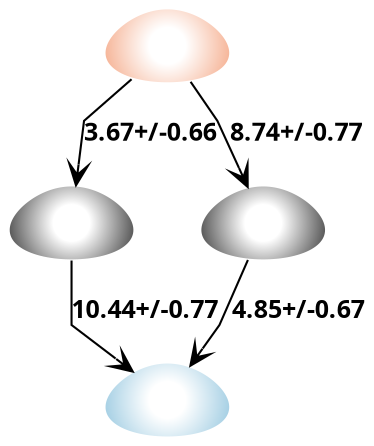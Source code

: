 strict digraph G {
	graph [bb="0,0,191.74,206",
		fontname="sans bold",
		splines=polyline
	];
	node [label="\N"];
	subgraph subgraph_0 {
		graph [label="Neutral charge",
			style=""
		];
		SM15_micro001		 [charge=0,
			color="#ffffff:#333333",
			fontcolor=black,
			fontname="sans bold",
			fontsize=12,
			height=0.5,
			image="Images\Microstates\SM15_micro001.svg",
			label="",
			labelloc=b,
			penwidth=1,
			pos="28.743,103",
			shape=egg,
			style=radial,
			width=0.79843];
		SM15_micro002		 [charge=0,
			color="#ffffff:#333333",
			fontcolor=black,
			fontname="sans bold",
			fontsize=12,
			height=0.5,
			image="Images\Microstates\SM15_micro002.svg",
			label="",
			labelloc=b,
			penwidth=1,
			pos="132.74,103",
			shape=egg,
			style=radial,
			width=0.79843];
	}
	subgraph "subgraph_-1" {
		graph [label="-1 charge",
			style=""
		];
		SM15_micro004		 [charge=-1,
			color="#ffffff:#f4a582",
			fontcolor=black,
			fontname="sans bold",
			fontsize=12,
			height=0.5,
			image="Images\Microstates\SM15_micro004.svg",
			label="",
			labelloc=b,
			penwidth=1,
			pos="81.743,188",
			shape=egg,
			style=radial,
			width=0.79843];
	}
	subgraph subgraph_1 {
		graph [label="+1 charge",
			style=""
		];
		SM15_micro003		 [charge=1,
			color="#ffffff:#92c5de",
			fontcolor=black,
			fontname="sans bold",
			fontsize=12,
			height=0.5,
			image="Images\Microstates\SM15_micro003.svg",
			label="",
			labelloc=b,
			penwidth=1,
			pos="80.743,18",
			shape=egg,
			style=radial,
			width=0.79843];
	}
	SM15_micro001 -> SM15_micro003	 [SEM=0.77,
		arrowhead=vee,
		fontname="sans bold",
		fontsize=12,
		label="10.44+/-0.77",
		lp="70.743,60.5",
		pKa=10.44,
		pos="e,63.477,30.849 29.099,84.942 29.386,71.145 29.743,54 29.743,54 29.743,54 42.246,45.42 54.87,36.756",
		splines=polyline];
	SM15_micro002 -> SM15_micro003	 [SEM=0.67,
		arrowhead=vee,
		fontname="sans bold",
		fontsize=12,
		label="4.85+/-0.67",
		lp="154.24,60.5",
		pKa=4.85,
		pos="e,93.352,33.236 125.4,85.212 119.34,71.37 111.74,54 111.74,54 111.74,54 106.45,48.028 100.24,41.017",
		splines=polyline];
	SM15_micro004 -> SM15_micro001	 [SEM=0.66,
		arrowhead=vee,
		fontname="sans bold",
		fontsize=12,
		label="3.67+/-0.66",
		lp="68.243,145.5",
		pKa=3.67,
		pos="e,29.454,121.06 61.879,173.37 47.56,163.54 30.743,152 30.743,152 30.743,152 30.333,142.15 29.884,131.38",
		splines=polyline];
	SM15_micro004 -> SM15_micro002	 [SEM=0.77,
		arrowhead=vee,
		fontname="sans bold",
		fontsize=12,
		label="8.74+/-0.77",
		lp="153.24,145.5",
		pKa=8.74,
		pos="e,125.08,119.98 94.433,171.14 101.84,161.88 109.74,152 109.74,152 109.74,152 115.13,140.76 120.69,129.16",
		splines=polyline];
}
